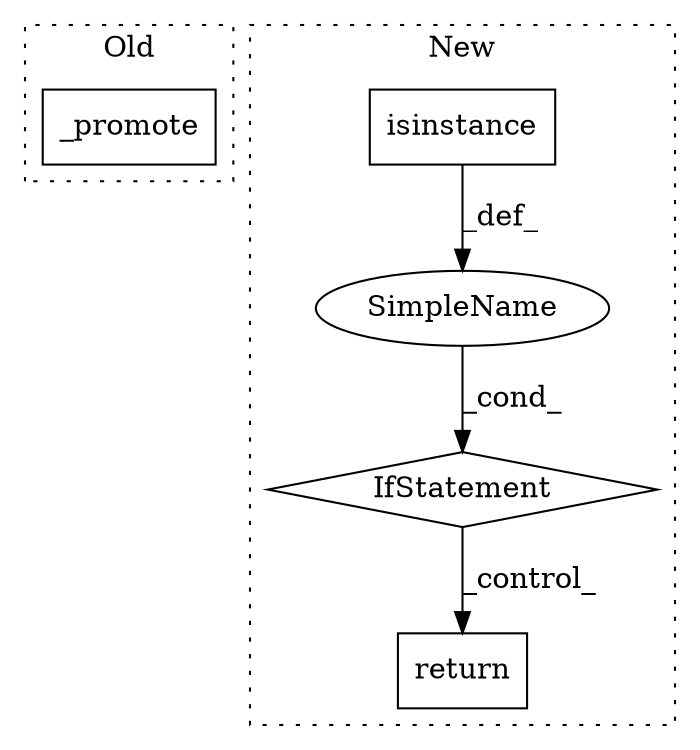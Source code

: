 digraph G {
subgraph cluster0 {
1 [label="_promote" a="32" s="3318,3330" l="9,1" shape="box"];
label = "Old";
style="dotted";
}
subgraph cluster1 {
2 [label="isinstance" a="32" s="1744,1762" l="11,1" shape="box"];
3 [label="IfStatement" a="25" s="1740,1763" l="4,2" shape="diamond"];
4 [label="SimpleName" a="42" s="" l="" shape="ellipse"];
5 [label="return" a="41" s="1908" l="7" shape="box"];
label = "New";
style="dotted";
}
2 -> 4 [label="_def_"];
3 -> 5 [label="_control_"];
4 -> 3 [label="_cond_"];
}